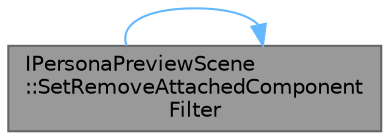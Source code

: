 digraph "IPersonaPreviewScene::SetRemoveAttachedComponentFilter"
{
 // INTERACTIVE_SVG=YES
 // LATEX_PDF_SIZE
  bgcolor="transparent";
  edge [fontname=Helvetica,fontsize=10,labelfontname=Helvetica,labelfontsize=10];
  node [fontname=Helvetica,fontsize=10,shape=box,height=0.2,width=0.4];
  rankdir="LR";
  Node1 [id="Node000001",label="IPersonaPreviewScene\l::SetRemoveAttachedComponent\lFilter",height=0.2,width=0.4,color="gray40", fillcolor="grey60", style="filled", fontcolor="black",tooltip="setter/getter for can remove attach component"];
  Node1 -> Node1 [id="edge1_Node000001_Node000001",color="steelblue1",style="solid",tooltip=" "];
}
